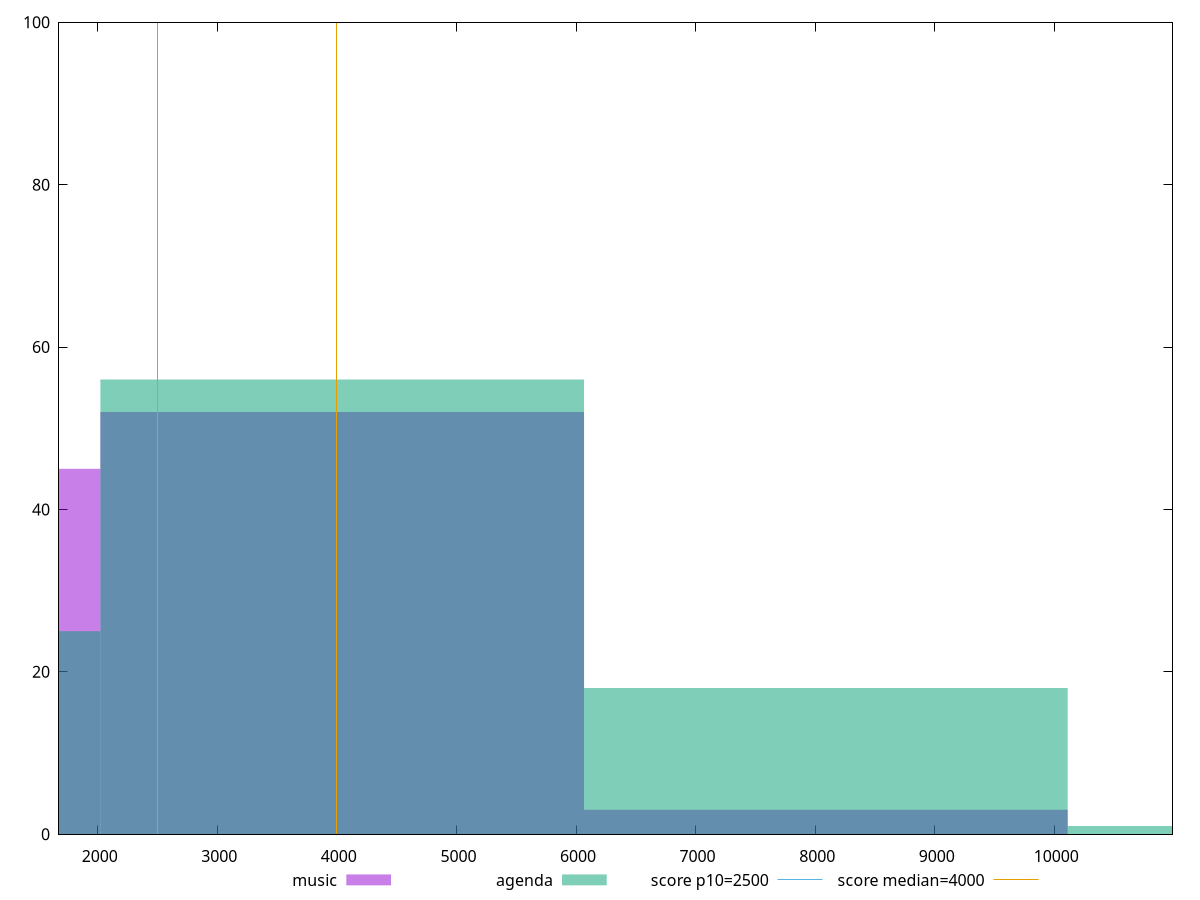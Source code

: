 reset

$music <<EOF
4044.6996560443713 52
0 45
8089.399312088743 3
EOF

$agenda <<EOF
12134.098968133114 1
4044.6996560443713 56
0 25
8089.399312088743 18
EOF

set key outside below
set boxwidth 4044.6996560443713
set xrange [1676.1439999999998:10988.4225]
set yrange [0:100]
set trange [0:100]
set style fill transparent solid 0.5 noborder

set parametric
set terminal svg size 640, 500 enhanced background rgb 'white'
set output "reports/report_00027_2021-02-24T12-40-31.850Z/largest-contentful-paint/comparison/histogram/0_vs_1.svg"

plot $music title "music" with boxes, \
     $agenda title "agenda" with boxes, \
     2500,t title "score p10=2500", \
     4000,t title "score median=4000"

reset
